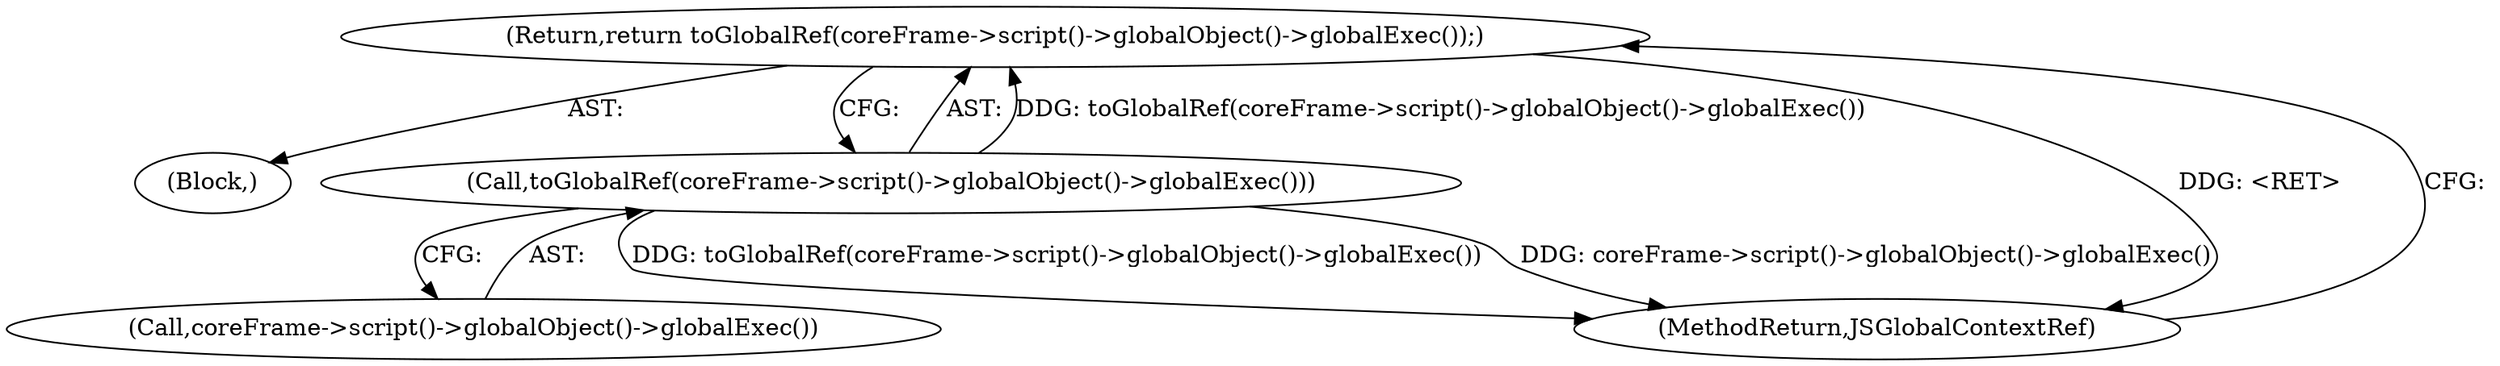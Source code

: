 digraph "1_Chrome_a0af50481db56aa780942e8595a20c36b2c34f5c_0@del" {
"1000117" [label="(Return,return toGlobalRef(coreFrame->script()->globalObject()->globalExec());)"];
"1000118" [label="(Call,toGlobalRef(coreFrame->script()->globalObject()->globalExec()))"];
"1000102" [label="(Block,)"];
"1000119" [label="(Call,coreFrame->script()->globalObject()->globalExec())"];
"1000120" [label="(MethodReturn,JSGlobalContextRef)"];
"1000118" [label="(Call,toGlobalRef(coreFrame->script()->globalObject()->globalExec()))"];
"1000117" [label="(Return,return toGlobalRef(coreFrame->script()->globalObject()->globalExec());)"];
"1000117" -> "1000102"  [label="AST: "];
"1000117" -> "1000118"  [label="CFG: "];
"1000118" -> "1000117"  [label="AST: "];
"1000120" -> "1000117"  [label="CFG: "];
"1000117" -> "1000120"  [label="DDG: <RET>"];
"1000118" -> "1000117"  [label="DDG: toGlobalRef(coreFrame->script()->globalObject()->globalExec())"];
"1000118" -> "1000119"  [label="CFG: "];
"1000119" -> "1000118"  [label="AST: "];
"1000118" -> "1000120"  [label="DDG: toGlobalRef(coreFrame->script()->globalObject()->globalExec())"];
"1000118" -> "1000120"  [label="DDG: coreFrame->script()->globalObject()->globalExec()"];
}
